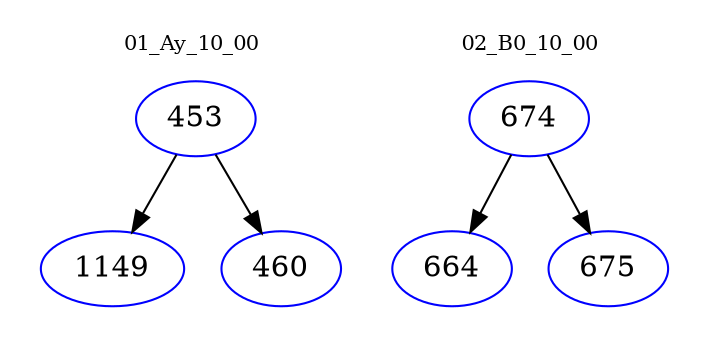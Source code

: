 digraph{
subgraph cluster_0 {
color = white
label = "01_Ay_10_00";
fontsize=10;
T0_453 [label="453", color="blue"]
T0_453 -> T0_1149 [color="black"]
T0_1149 [label="1149", color="blue"]
T0_453 -> T0_460 [color="black"]
T0_460 [label="460", color="blue"]
}
subgraph cluster_1 {
color = white
label = "02_B0_10_00";
fontsize=10;
T1_674 [label="674", color="blue"]
T1_674 -> T1_664 [color="black"]
T1_664 [label="664", color="blue"]
T1_674 -> T1_675 [color="black"]
T1_675 [label="675", color="blue"]
}
}
